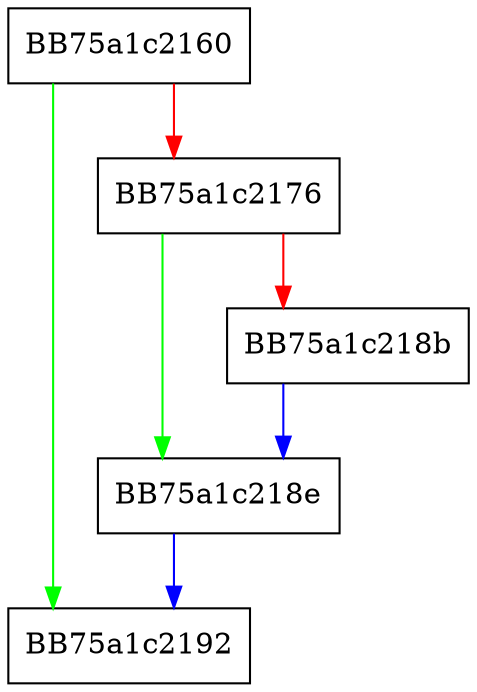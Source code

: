 digraph get_BB_extra_flags {
  node [shape="box"];
  graph [splines=ortho];
  BB75a1c2160 -> BB75a1c2192 [color="green"];
  BB75a1c2160 -> BB75a1c2176 [color="red"];
  BB75a1c2176 -> BB75a1c218e [color="green"];
  BB75a1c2176 -> BB75a1c218b [color="red"];
  BB75a1c218b -> BB75a1c218e [color="blue"];
  BB75a1c218e -> BB75a1c2192 [color="blue"];
}